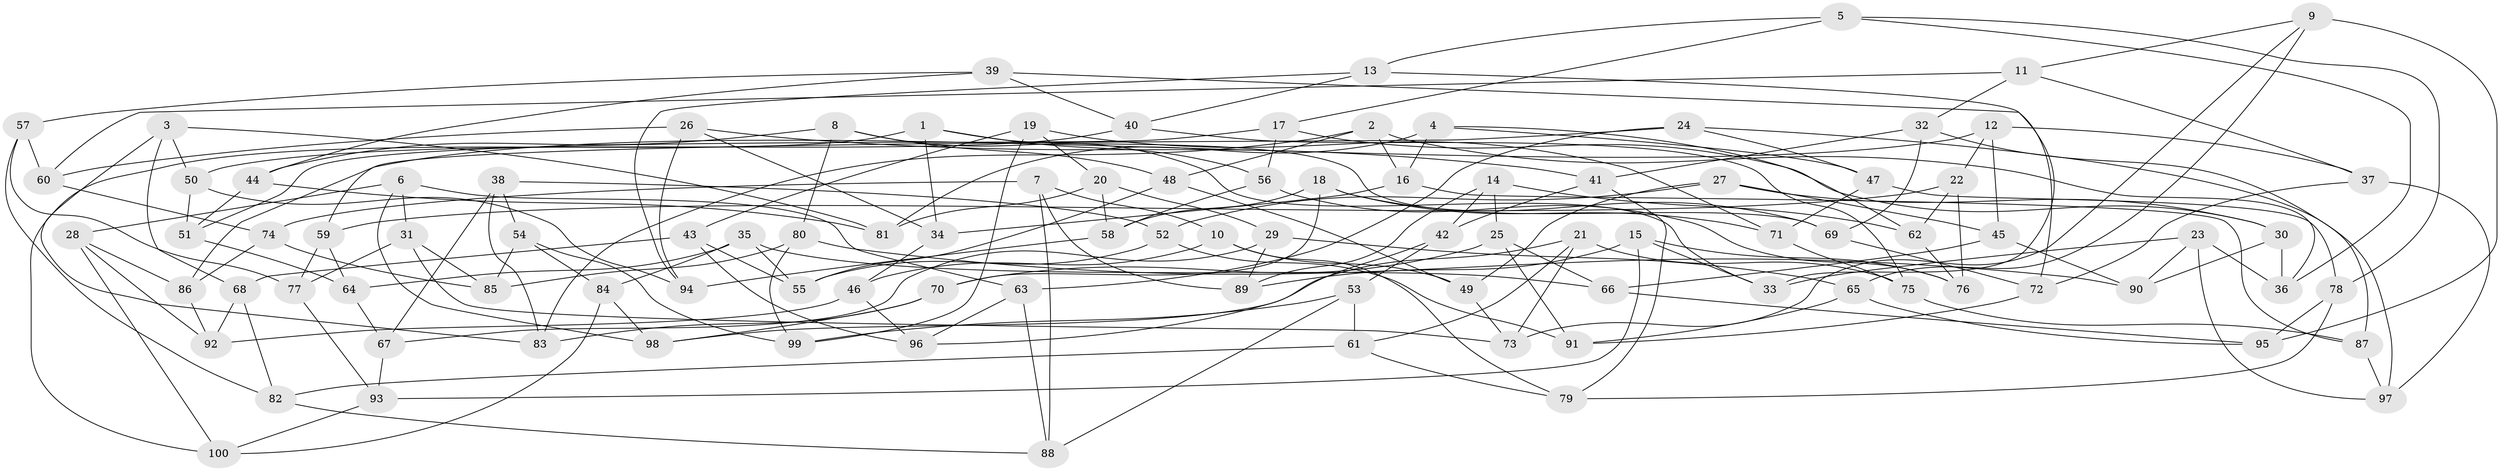 // Generated by graph-tools (version 1.1) at 2025/11/02/27/25 16:11:44]
// undirected, 100 vertices, 200 edges
graph export_dot {
graph [start="1"]
  node [color=gray90,style=filled];
  1;
  2;
  3;
  4;
  5;
  6;
  7;
  8;
  9;
  10;
  11;
  12;
  13;
  14;
  15;
  16;
  17;
  18;
  19;
  20;
  21;
  22;
  23;
  24;
  25;
  26;
  27;
  28;
  29;
  30;
  31;
  32;
  33;
  34;
  35;
  36;
  37;
  38;
  39;
  40;
  41;
  42;
  43;
  44;
  45;
  46;
  47;
  48;
  49;
  50;
  51;
  52;
  53;
  54;
  55;
  56;
  57;
  58;
  59;
  60;
  61;
  62;
  63;
  64;
  65;
  66;
  67;
  68;
  69;
  70;
  71;
  72;
  73;
  74;
  75;
  76;
  77;
  78;
  79;
  80;
  81;
  82;
  83;
  84;
  85;
  86;
  87;
  88;
  89;
  90;
  91;
  92;
  93;
  94;
  95;
  96;
  97;
  98;
  99;
  100;
  1 -- 69;
  1 -- 100;
  1 -- 56;
  1 -- 34;
  2 -- 36;
  2 -- 83;
  2 -- 48;
  2 -- 16;
  3 -- 68;
  3 -- 50;
  3 -- 81;
  3 -- 83;
  4 -- 81;
  4 -- 62;
  4 -- 47;
  4 -- 16;
  5 -- 17;
  5 -- 13;
  5 -- 78;
  5 -- 36;
  6 -- 63;
  6 -- 28;
  6 -- 31;
  6 -- 98;
  7 -- 88;
  7 -- 89;
  7 -- 74;
  7 -- 10;
  8 -- 80;
  8 -- 48;
  8 -- 44;
  8 -- 33;
  9 -- 95;
  9 -- 11;
  9 -- 65;
  9 -- 73;
  10 -- 49;
  10 -- 46;
  10 -- 79;
  11 -- 60;
  11 -- 37;
  11 -- 32;
  12 -- 37;
  12 -- 86;
  12 -- 22;
  12 -- 45;
  13 -- 94;
  13 -- 33;
  13 -- 40;
  14 -- 25;
  14 -- 62;
  14 -- 42;
  14 -- 89;
  15 -- 93;
  15 -- 89;
  15 -- 33;
  15 -- 76;
  16 -- 87;
  16 -- 34;
  17 -- 30;
  17 -- 51;
  17 -- 56;
  18 -- 69;
  18 -- 71;
  18 -- 70;
  18 -- 58;
  19 -- 43;
  19 -- 99;
  19 -- 71;
  19 -- 20;
  20 -- 29;
  20 -- 58;
  20 -- 81;
  21 -- 61;
  21 -- 98;
  21 -- 75;
  21 -- 73;
  22 -- 62;
  22 -- 59;
  22 -- 76;
  23 -- 97;
  23 -- 36;
  23 -- 90;
  23 -- 33;
  24 -- 97;
  24 -- 63;
  24 -- 47;
  24 -- 59;
  25 -- 66;
  25 -- 91;
  25 -- 70;
  26 -- 41;
  26 -- 60;
  26 -- 34;
  26 -- 94;
  27 -- 30;
  27 -- 52;
  27 -- 45;
  27 -- 49;
  28 -- 86;
  28 -- 92;
  28 -- 100;
  29 -- 67;
  29 -- 65;
  29 -- 89;
  30 -- 90;
  30 -- 36;
  31 -- 85;
  31 -- 77;
  31 -- 73;
  32 -- 69;
  32 -- 41;
  32 -- 87;
  34 -- 46;
  35 -- 55;
  35 -- 64;
  35 -- 84;
  35 -- 66;
  37 -- 97;
  37 -- 72;
  38 -- 54;
  38 -- 67;
  38 -- 52;
  38 -- 83;
  39 -- 40;
  39 -- 44;
  39 -- 72;
  39 -- 57;
  40 -- 50;
  40 -- 75;
  41 -- 79;
  41 -- 42;
  42 -- 53;
  42 -- 96;
  43 -- 96;
  43 -- 68;
  43 -- 55;
  44 -- 81;
  44 -- 51;
  45 -- 90;
  45 -- 66;
  46 -- 96;
  46 -- 92;
  47 -- 71;
  47 -- 78;
  48 -- 55;
  48 -- 49;
  49 -- 73;
  50 -- 51;
  50 -- 94;
  51 -- 64;
  52 -- 91;
  52 -- 55;
  53 -- 61;
  53 -- 88;
  53 -- 99;
  54 -- 84;
  54 -- 99;
  54 -- 85;
  56 -- 58;
  56 -- 76;
  57 -- 77;
  57 -- 60;
  57 -- 82;
  58 -- 94;
  59 -- 64;
  59 -- 77;
  60 -- 74;
  61 -- 82;
  61 -- 79;
  62 -- 76;
  63 -- 88;
  63 -- 96;
  64 -- 67;
  65 -- 91;
  65 -- 95;
  66 -- 95;
  67 -- 93;
  68 -- 92;
  68 -- 82;
  69 -- 72;
  70 -- 98;
  70 -- 83;
  71 -- 75;
  72 -- 91;
  74 -- 85;
  74 -- 86;
  75 -- 87;
  77 -- 93;
  78 -- 79;
  78 -- 95;
  80 -- 90;
  80 -- 85;
  80 -- 99;
  82 -- 88;
  84 -- 98;
  84 -- 100;
  86 -- 92;
  87 -- 97;
  93 -- 100;
}
